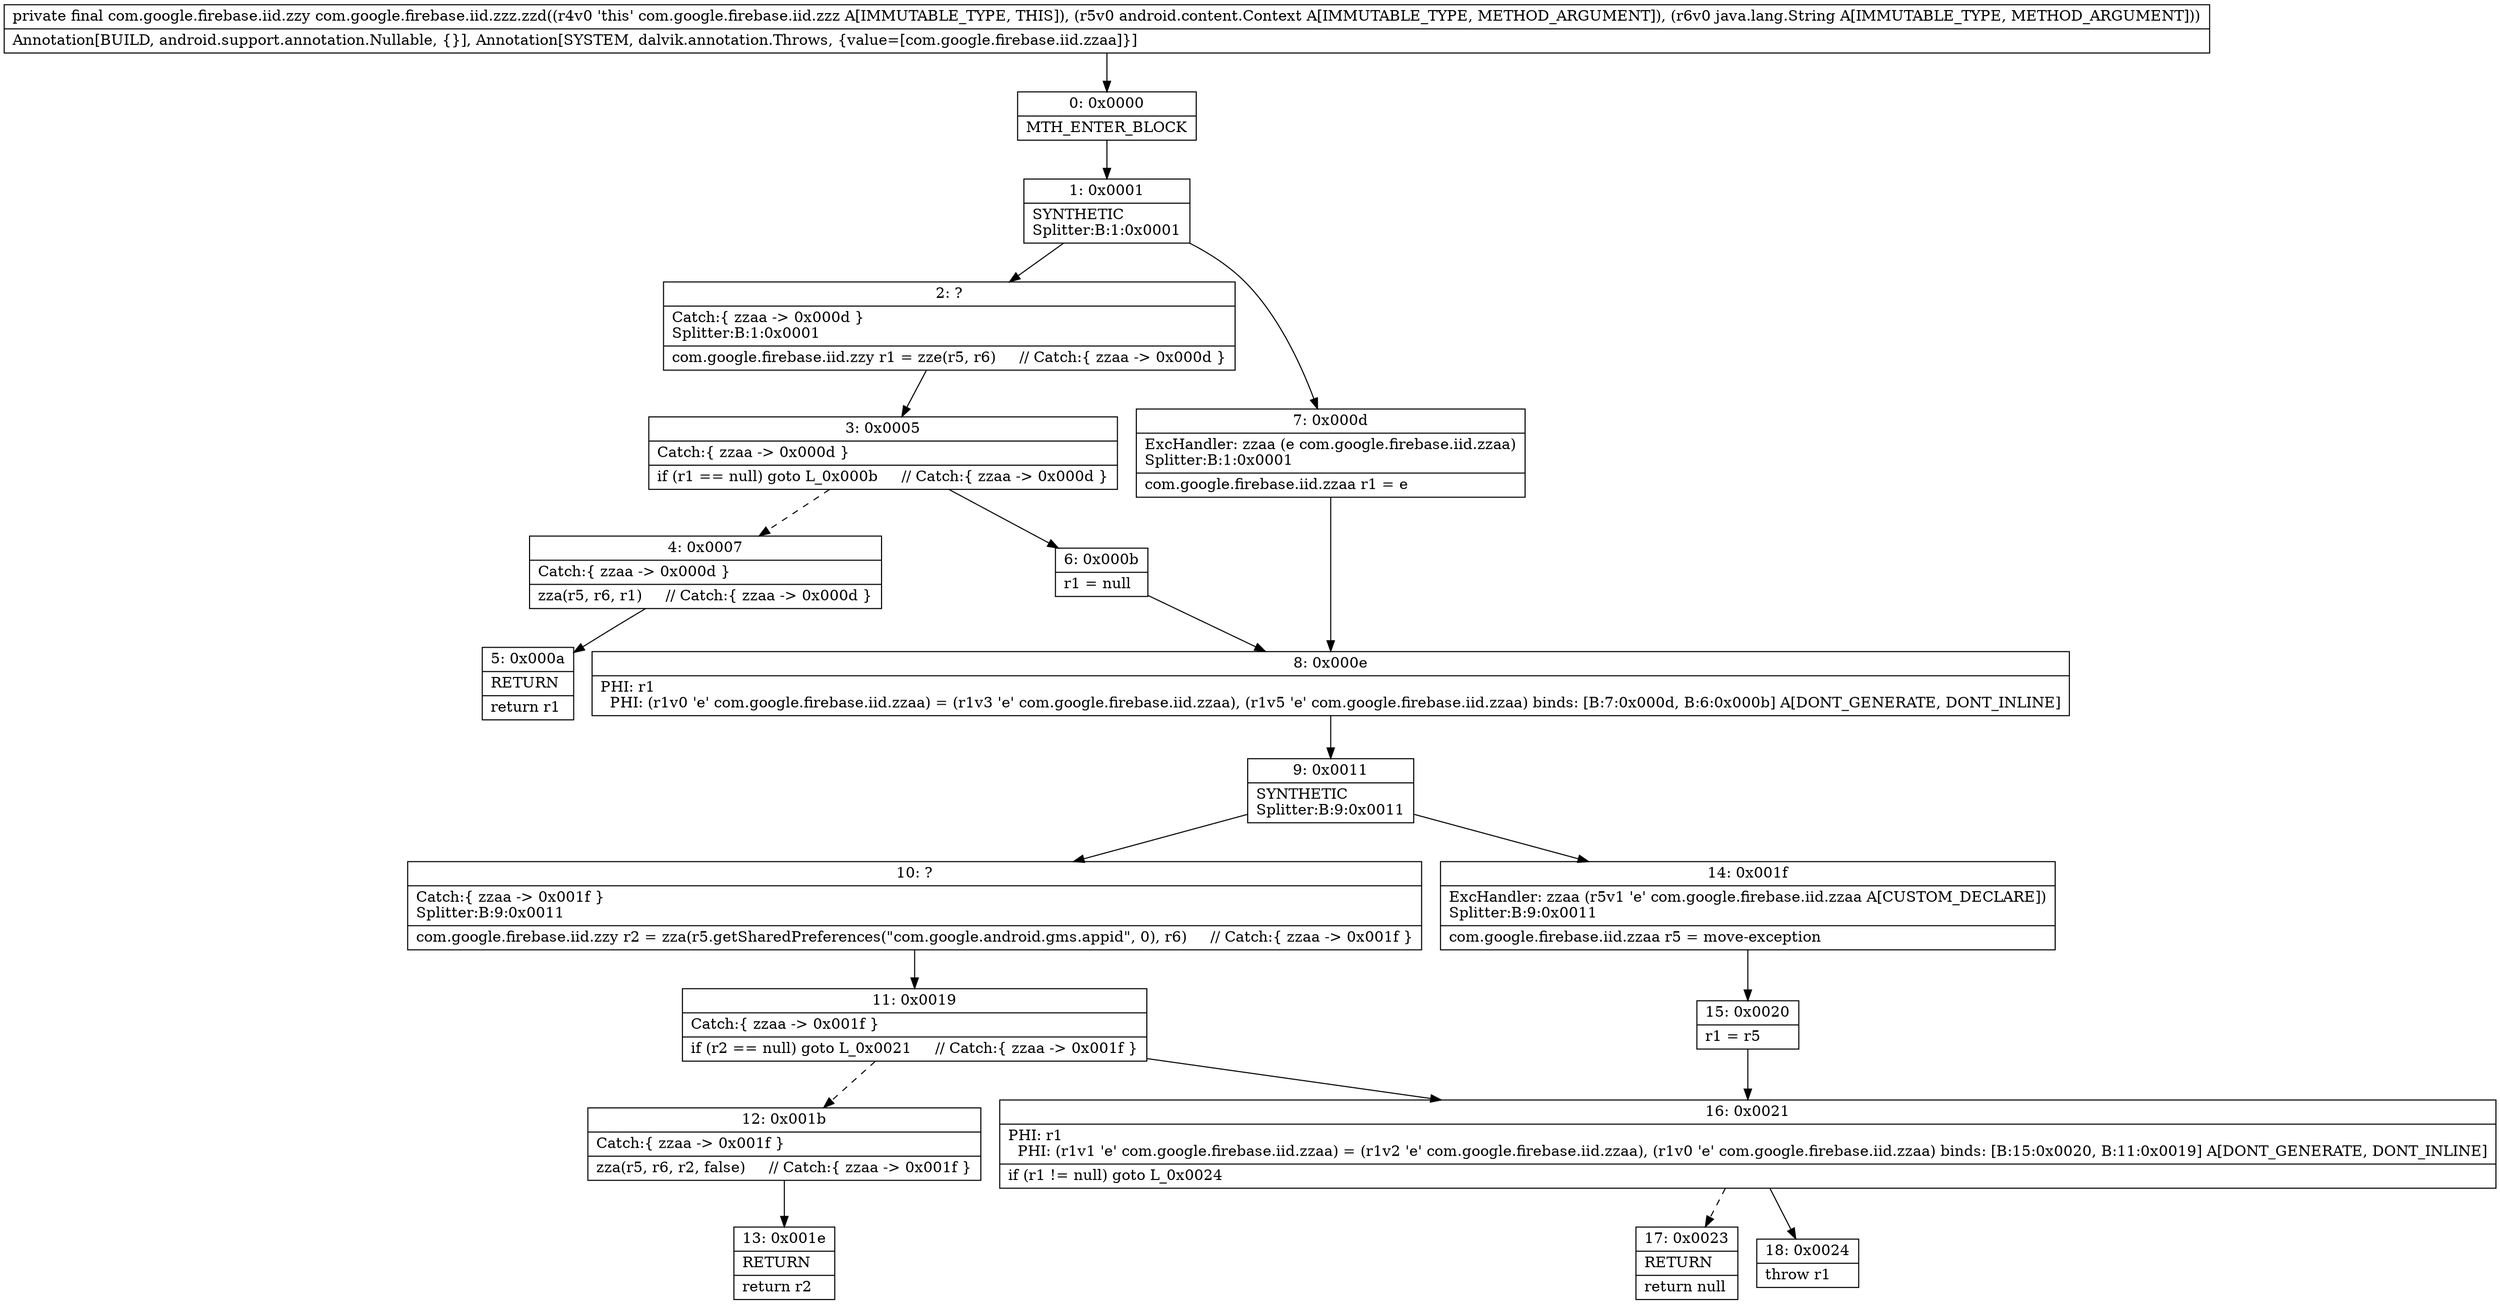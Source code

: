 digraph "CFG forcom.google.firebase.iid.zzz.zzd(Landroid\/content\/Context;Ljava\/lang\/String;)Lcom\/google\/firebase\/iid\/zzy;" {
Node_0 [shape=record,label="{0\:\ 0x0000|MTH_ENTER_BLOCK\l}"];
Node_1 [shape=record,label="{1\:\ 0x0001|SYNTHETIC\lSplitter:B:1:0x0001\l}"];
Node_2 [shape=record,label="{2\:\ ?|Catch:\{ zzaa \-\> 0x000d \}\lSplitter:B:1:0x0001\l|com.google.firebase.iid.zzy r1 = zze(r5, r6)     \/\/ Catch:\{ zzaa \-\> 0x000d \}\l}"];
Node_3 [shape=record,label="{3\:\ 0x0005|Catch:\{ zzaa \-\> 0x000d \}\l|if (r1 == null) goto L_0x000b     \/\/ Catch:\{ zzaa \-\> 0x000d \}\l}"];
Node_4 [shape=record,label="{4\:\ 0x0007|Catch:\{ zzaa \-\> 0x000d \}\l|zza(r5, r6, r1)     \/\/ Catch:\{ zzaa \-\> 0x000d \}\l}"];
Node_5 [shape=record,label="{5\:\ 0x000a|RETURN\l|return r1\l}"];
Node_6 [shape=record,label="{6\:\ 0x000b|r1 = null\l}"];
Node_7 [shape=record,label="{7\:\ 0x000d|ExcHandler: zzaa (e com.google.firebase.iid.zzaa)\lSplitter:B:1:0x0001\l|com.google.firebase.iid.zzaa r1 = e\l}"];
Node_8 [shape=record,label="{8\:\ 0x000e|PHI: r1 \l  PHI: (r1v0 'e' com.google.firebase.iid.zzaa) = (r1v3 'e' com.google.firebase.iid.zzaa), (r1v5 'e' com.google.firebase.iid.zzaa) binds: [B:7:0x000d, B:6:0x000b] A[DONT_GENERATE, DONT_INLINE]\l}"];
Node_9 [shape=record,label="{9\:\ 0x0011|SYNTHETIC\lSplitter:B:9:0x0011\l}"];
Node_10 [shape=record,label="{10\:\ ?|Catch:\{ zzaa \-\> 0x001f \}\lSplitter:B:9:0x0011\l|com.google.firebase.iid.zzy r2 = zza(r5.getSharedPreferences(\"com.google.android.gms.appid\", 0), r6)     \/\/ Catch:\{ zzaa \-\> 0x001f \}\l}"];
Node_11 [shape=record,label="{11\:\ 0x0019|Catch:\{ zzaa \-\> 0x001f \}\l|if (r2 == null) goto L_0x0021     \/\/ Catch:\{ zzaa \-\> 0x001f \}\l}"];
Node_12 [shape=record,label="{12\:\ 0x001b|Catch:\{ zzaa \-\> 0x001f \}\l|zza(r5, r6, r2, false)     \/\/ Catch:\{ zzaa \-\> 0x001f \}\l}"];
Node_13 [shape=record,label="{13\:\ 0x001e|RETURN\l|return r2\l}"];
Node_14 [shape=record,label="{14\:\ 0x001f|ExcHandler: zzaa (r5v1 'e' com.google.firebase.iid.zzaa A[CUSTOM_DECLARE])\lSplitter:B:9:0x0011\l|com.google.firebase.iid.zzaa r5 = move\-exception\l}"];
Node_15 [shape=record,label="{15\:\ 0x0020|r1 = r5\l}"];
Node_16 [shape=record,label="{16\:\ 0x0021|PHI: r1 \l  PHI: (r1v1 'e' com.google.firebase.iid.zzaa) = (r1v2 'e' com.google.firebase.iid.zzaa), (r1v0 'e' com.google.firebase.iid.zzaa) binds: [B:15:0x0020, B:11:0x0019] A[DONT_GENERATE, DONT_INLINE]\l|if (r1 != null) goto L_0x0024\l}"];
Node_17 [shape=record,label="{17\:\ 0x0023|RETURN\l|return null\l}"];
Node_18 [shape=record,label="{18\:\ 0x0024|throw r1\l}"];
MethodNode[shape=record,label="{private final com.google.firebase.iid.zzy com.google.firebase.iid.zzz.zzd((r4v0 'this' com.google.firebase.iid.zzz A[IMMUTABLE_TYPE, THIS]), (r5v0 android.content.Context A[IMMUTABLE_TYPE, METHOD_ARGUMENT]), (r6v0 java.lang.String A[IMMUTABLE_TYPE, METHOD_ARGUMENT]))  | Annotation[BUILD, android.support.annotation.Nullable, \{\}], Annotation[SYSTEM, dalvik.annotation.Throws, \{value=[com.google.firebase.iid.zzaa]\}]\l}"];
MethodNode -> Node_0;
Node_0 -> Node_1;
Node_1 -> Node_2;
Node_1 -> Node_7;
Node_2 -> Node_3;
Node_3 -> Node_4[style=dashed];
Node_3 -> Node_6;
Node_4 -> Node_5;
Node_6 -> Node_8;
Node_7 -> Node_8;
Node_8 -> Node_9;
Node_9 -> Node_10;
Node_9 -> Node_14;
Node_10 -> Node_11;
Node_11 -> Node_12[style=dashed];
Node_11 -> Node_16;
Node_12 -> Node_13;
Node_14 -> Node_15;
Node_15 -> Node_16;
Node_16 -> Node_17[style=dashed];
Node_16 -> Node_18;
}

